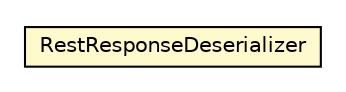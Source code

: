 #!/usr/local/bin/dot
#
# Class diagram 
# Generated by UMLGraph version R5_6-24-gf6e263 (http://www.umlgraph.org/)
#

digraph G {
	edge [fontname="Helvetica",fontsize=10,labelfontname="Helvetica",labelfontsize=10];
	node [fontname="Helvetica",fontsize=10,shape=plaintext];
	nodesep=0.25;
	ranksep=0.5;
	rankdir=LR;
	// com.gwtplatform.dispatch.client.rest.RestResponseDeserializer
	c344195 [label=<<table title="com.gwtplatform.dispatch.client.rest.RestResponseDeserializer" border="0" cellborder="1" cellspacing="0" cellpadding="2" port="p" bgcolor="lemonChiffon" href="./RestResponseDeserializer.html">
		<tr><td><table border="0" cellspacing="0" cellpadding="1">
<tr><td align="center" balign="center"> RestResponseDeserializer </td></tr>
		</table></td></tr>
		</table>>, URL="./RestResponseDeserializer.html", fontname="Helvetica", fontcolor="black", fontsize=10.0];
}

